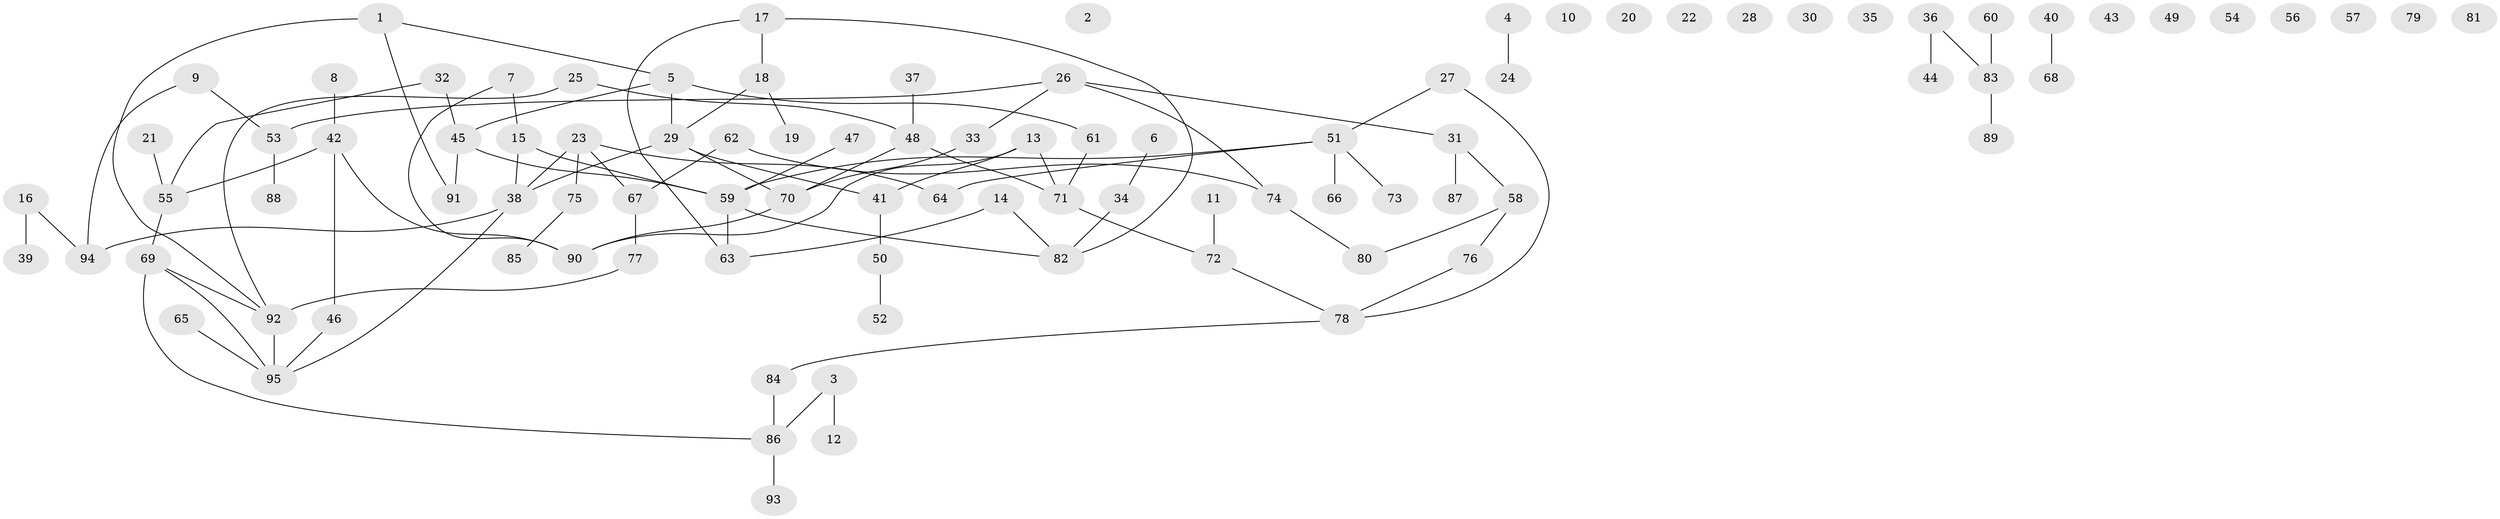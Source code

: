 // Generated by graph-tools (version 1.1) at 2025/25/03/09/25 03:25:17]
// undirected, 95 vertices, 100 edges
graph export_dot {
graph [start="1"]
  node [color=gray90,style=filled];
  1;
  2;
  3;
  4;
  5;
  6;
  7;
  8;
  9;
  10;
  11;
  12;
  13;
  14;
  15;
  16;
  17;
  18;
  19;
  20;
  21;
  22;
  23;
  24;
  25;
  26;
  27;
  28;
  29;
  30;
  31;
  32;
  33;
  34;
  35;
  36;
  37;
  38;
  39;
  40;
  41;
  42;
  43;
  44;
  45;
  46;
  47;
  48;
  49;
  50;
  51;
  52;
  53;
  54;
  55;
  56;
  57;
  58;
  59;
  60;
  61;
  62;
  63;
  64;
  65;
  66;
  67;
  68;
  69;
  70;
  71;
  72;
  73;
  74;
  75;
  76;
  77;
  78;
  79;
  80;
  81;
  82;
  83;
  84;
  85;
  86;
  87;
  88;
  89;
  90;
  91;
  92;
  93;
  94;
  95;
  1 -- 5;
  1 -- 91;
  1 -- 92;
  3 -- 12;
  3 -- 86;
  4 -- 24;
  5 -- 29;
  5 -- 45;
  5 -- 61;
  6 -- 34;
  7 -- 15;
  7 -- 90;
  8 -- 42;
  9 -- 53;
  9 -- 94;
  11 -- 72;
  13 -- 41;
  13 -- 71;
  13 -- 90;
  14 -- 63;
  14 -- 82;
  15 -- 38;
  15 -- 59;
  16 -- 39;
  16 -- 94;
  17 -- 18;
  17 -- 63;
  17 -- 82;
  18 -- 19;
  18 -- 29;
  21 -- 55;
  23 -- 38;
  23 -- 64;
  23 -- 67;
  23 -- 75;
  25 -- 48;
  25 -- 92;
  26 -- 31;
  26 -- 33;
  26 -- 53;
  26 -- 74;
  27 -- 51;
  27 -- 78;
  29 -- 38;
  29 -- 41;
  29 -- 70;
  31 -- 58;
  31 -- 87;
  32 -- 45;
  32 -- 55;
  33 -- 70;
  34 -- 82;
  36 -- 44;
  36 -- 83;
  37 -- 48;
  38 -- 94;
  38 -- 95;
  40 -- 68;
  41 -- 50;
  42 -- 46;
  42 -- 55;
  42 -- 90;
  45 -- 59;
  45 -- 91;
  46 -- 95;
  47 -- 59;
  48 -- 70;
  48 -- 71;
  50 -- 52;
  51 -- 59;
  51 -- 64;
  51 -- 66;
  51 -- 73;
  53 -- 88;
  55 -- 69;
  58 -- 76;
  58 -- 80;
  59 -- 63;
  59 -- 82;
  60 -- 83;
  61 -- 71;
  62 -- 67;
  62 -- 74;
  65 -- 95;
  67 -- 77;
  69 -- 86;
  69 -- 92;
  69 -- 95;
  70 -- 90;
  71 -- 72;
  72 -- 78;
  74 -- 80;
  75 -- 85;
  76 -- 78;
  77 -- 92;
  78 -- 84;
  83 -- 89;
  84 -- 86;
  86 -- 93;
  92 -- 95;
}

